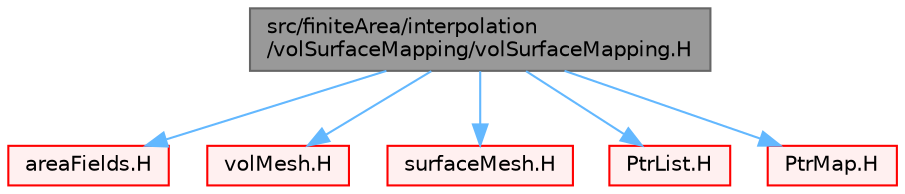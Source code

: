 digraph "src/finiteArea/interpolation/volSurfaceMapping/volSurfaceMapping.H"
{
 // LATEX_PDF_SIZE
  bgcolor="transparent";
  edge [fontname=Helvetica,fontsize=10,labelfontname=Helvetica,labelfontsize=10];
  node [fontname=Helvetica,fontsize=10,shape=box,height=0.2,width=0.4];
  Node1 [id="Node000001",label="src/finiteArea/interpolation\l/volSurfaceMapping/volSurfaceMapping.H",height=0.2,width=0.4,color="gray40", fillcolor="grey60", style="filled", fontcolor="black",tooltip=" "];
  Node1 -> Node2 [id="edge1_Node000001_Node000002",color="steelblue1",style="solid",tooltip=" "];
  Node2 [id="Node000002",label="areaFields.H",height=0.2,width=0.4,color="red", fillcolor="#FFF0F0", style="filled",URL="$areaFields_8H.html",tooltip=" "];
  Node1 -> Node385 [id="edge2_Node000001_Node000385",color="steelblue1",style="solid",tooltip=" "];
  Node385 [id="Node000385",label="volMesh.H",height=0.2,width=0.4,color="red", fillcolor="#FFF0F0", style="filled",URL="$volMesh_8H.html",tooltip=" "];
  Node1 -> Node399 [id="edge3_Node000001_Node000399",color="steelblue1",style="solid",tooltip=" "];
  Node399 [id="Node000399",label="surfaceMesh.H",height=0.2,width=0.4,color="red", fillcolor="#FFF0F0", style="filled",URL="$surfaceMesh_8H.html",tooltip=" "];
  Node1 -> Node188 [id="edge4_Node000001_Node000188",color="steelblue1",style="solid",tooltip=" "];
  Node188 [id="Node000188",label="PtrList.H",height=0.2,width=0.4,color="red", fillcolor="#FFF0F0", style="filled",URL="$PtrList_8H.html",tooltip=" "];
  Node1 -> Node400 [id="edge5_Node000001_Node000400",color="steelblue1",style="solid",tooltip=" "];
  Node400 [id="Node000400",label="PtrMap.H",height=0.2,width=0.4,color="red", fillcolor="#FFF0F0", style="filled",URL="$PtrMap_8H.html",tooltip=" "];
}
